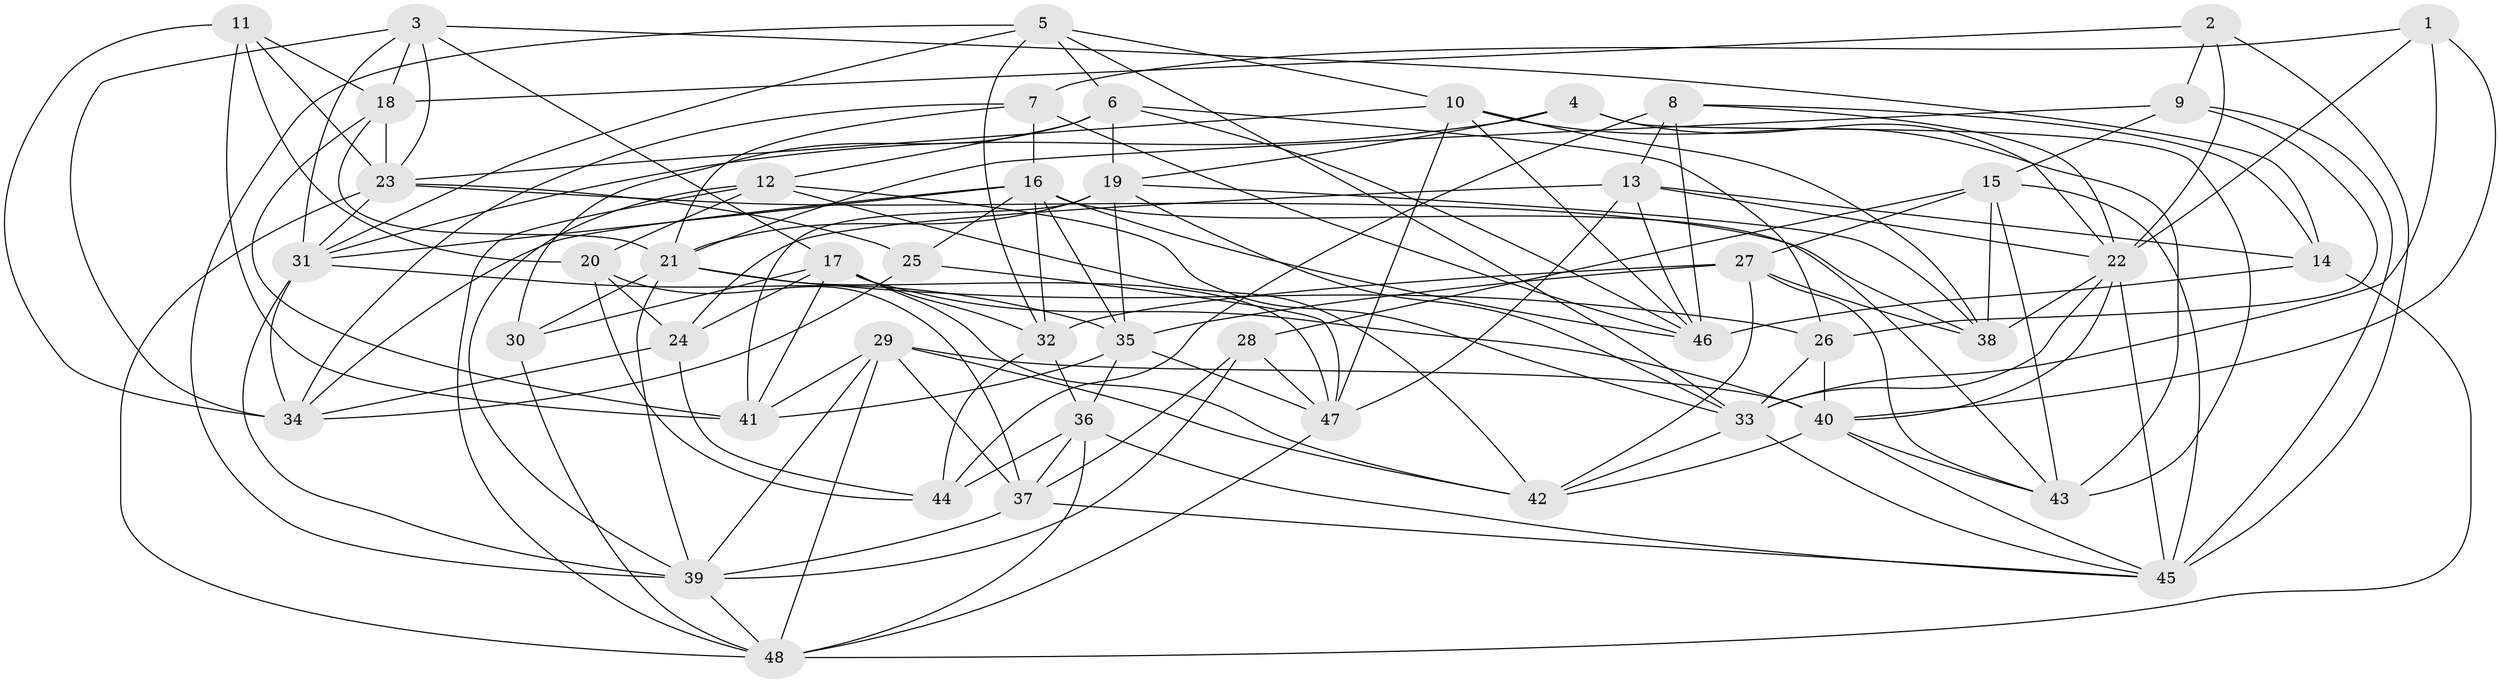 // original degree distribution, {4: 1.0}
// Generated by graph-tools (version 1.1) at 2025/38/03/04/25 23:38:19]
// undirected, 48 vertices, 147 edges
graph export_dot {
  node [color=gray90,style=filled];
  1;
  2;
  3;
  4;
  5;
  6;
  7;
  8;
  9;
  10;
  11;
  12;
  13;
  14;
  15;
  16;
  17;
  18;
  19;
  20;
  21;
  22;
  23;
  24;
  25;
  26;
  27;
  28;
  29;
  30;
  31;
  32;
  33;
  34;
  35;
  36;
  37;
  38;
  39;
  40;
  41;
  42;
  43;
  44;
  45;
  46;
  47;
  48;
  1 -- 7 [weight=1.0];
  1 -- 22 [weight=1.0];
  1 -- 33 [weight=1.0];
  1 -- 40 [weight=1.0];
  2 -- 9 [weight=1.0];
  2 -- 18 [weight=1.0];
  2 -- 22 [weight=1.0];
  2 -- 45 [weight=1.0];
  3 -- 14 [weight=1.0];
  3 -- 17 [weight=1.0];
  3 -- 18 [weight=1.0];
  3 -- 23 [weight=1.0];
  3 -- 31 [weight=1.0];
  3 -- 34 [weight=1.0];
  4 -- 19 [weight=1.0];
  4 -- 22 [weight=1.0];
  4 -- 31 [weight=1.0];
  4 -- 43 [weight=1.0];
  5 -- 6 [weight=1.0];
  5 -- 10 [weight=1.0];
  5 -- 31 [weight=1.0];
  5 -- 32 [weight=1.0];
  5 -- 33 [weight=1.0];
  5 -- 39 [weight=1.0];
  6 -- 12 [weight=1.0];
  6 -- 19 [weight=1.0];
  6 -- 26 [weight=1.0];
  6 -- 30 [weight=1.0];
  6 -- 46 [weight=1.0];
  7 -- 16 [weight=1.0];
  7 -- 21 [weight=1.0];
  7 -- 34 [weight=2.0];
  7 -- 46 [weight=1.0];
  8 -- 13 [weight=1.0];
  8 -- 14 [weight=1.0];
  8 -- 22 [weight=1.0];
  8 -- 44 [weight=2.0];
  8 -- 46 [weight=1.0];
  9 -- 15 [weight=1.0];
  9 -- 21 [weight=1.0];
  9 -- 26 [weight=2.0];
  9 -- 45 [weight=1.0];
  10 -- 23 [weight=1.0];
  10 -- 38 [weight=1.0];
  10 -- 43 [weight=1.0];
  10 -- 46 [weight=1.0];
  10 -- 47 [weight=1.0];
  11 -- 18 [weight=1.0];
  11 -- 20 [weight=2.0];
  11 -- 23 [weight=1.0];
  11 -- 34 [weight=1.0];
  11 -- 41 [weight=1.0];
  12 -- 20 [weight=1.0];
  12 -- 33 [weight=1.0];
  12 -- 39 [weight=1.0];
  12 -- 42 [weight=1.0];
  12 -- 48 [weight=1.0];
  13 -- 14 [weight=1.0];
  13 -- 22 [weight=2.0];
  13 -- 24 [weight=1.0];
  13 -- 46 [weight=1.0];
  13 -- 47 [weight=2.0];
  14 -- 46 [weight=1.0];
  14 -- 48 [weight=2.0];
  15 -- 27 [weight=1.0];
  15 -- 28 [weight=1.0];
  15 -- 38 [weight=1.0];
  15 -- 43 [weight=1.0];
  15 -- 45 [weight=1.0];
  16 -- 25 [weight=1.0];
  16 -- 31 [weight=1.0];
  16 -- 32 [weight=1.0];
  16 -- 34 [weight=2.0];
  16 -- 35 [weight=1.0];
  16 -- 43 [weight=1.0];
  16 -- 46 [weight=2.0];
  17 -- 24 [weight=1.0];
  17 -- 30 [weight=2.0];
  17 -- 32 [weight=1.0];
  17 -- 40 [weight=1.0];
  17 -- 41 [weight=1.0];
  17 -- 42 [weight=1.0];
  18 -- 21 [weight=1.0];
  18 -- 23 [weight=1.0];
  18 -- 41 [weight=1.0];
  19 -- 21 [weight=1.0];
  19 -- 33 [weight=1.0];
  19 -- 35 [weight=2.0];
  19 -- 38 [weight=1.0];
  19 -- 41 [weight=1.0];
  20 -- 24 [weight=1.0];
  20 -- 37 [weight=1.0];
  20 -- 44 [weight=1.0];
  21 -- 26 [weight=1.0];
  21 -- 30 [weight=1.0];
  21 -- 39 [weight=1.0];
  21 -- 47 [weight=1.0];
  22 -- 33 [weight=1.0];
  22 -- 38 [weight=1.0];
  22 -- 40 [weight=1.0];
  22 -- 45 [weight=1.0];
  23 -- 25 [weight=1.0];
  23 -- 31 [weight=1.0];
  23 -- 38 [weight=1.0];
  23 -- 48 [weight=1.0];
  24 -- 34 [weight=2.0];
  24 -- 44 [weight=1.0];
  25 -- 34 [weight=1.0];
  25 -- 47 [weight=1.0];
  26 -- 33 [weight=1.0];
  26 -- 40 [weight=1.0];
  27 -- 32 [weight=1.0];
  27 -- 35 [weight=1.0];
  27 -- 38 [weight=1.0];
  27 -- 42 [weight=1.0];
  27 -- 43 [weight=1.0];
  28 -- 37 [weight=1.0];
  28 -- 39 [weight=1.0];
  28 -- 47 [weight=1.0];
  29 -- 37 [weight=1.0];
  29 -- 39 [weight=1.0];
  29 -- 40 [weight=1.0];
  29 -- 41 [weight=1.0];
  29 -- 42 [weight=1.0];
  29 -- 48 [weight=1.0];
  30 -- 48 [weight=2.0];
  31 -- 34 [weight=1.0];
  31 -- 35 [weight=1.0];
  31 -- 39 [weight=1.0];
  32 -- 36 [weight=1.0];
  32 -- 44 [weight=1.0];
  33 -- 42 [weight=1.0];
  33 -- 45 [weight=1.0];
  35 -- 36 [weight=1.0];
  35 -- 41 [weight=1.0];
  35 -- 47 [weight=1.0];
  36 -- 37 [weight=1.0];
  36 -- 44 [weight=1.0];
  36 -- 45 [weight=1.0];
  36 -- 48 [weight=1.0];
  37 -- 39 [weight=1.0];
  37 -- 45 [weight=1.0];
  39 -- 48 [weight=1.0];
  40 -- 42 [weight=1.0];
  40 -- 43 [weight=1.0];
  40 -- 45 [weight=1.0];
  47 -- 48 [weight=1.0];
}
